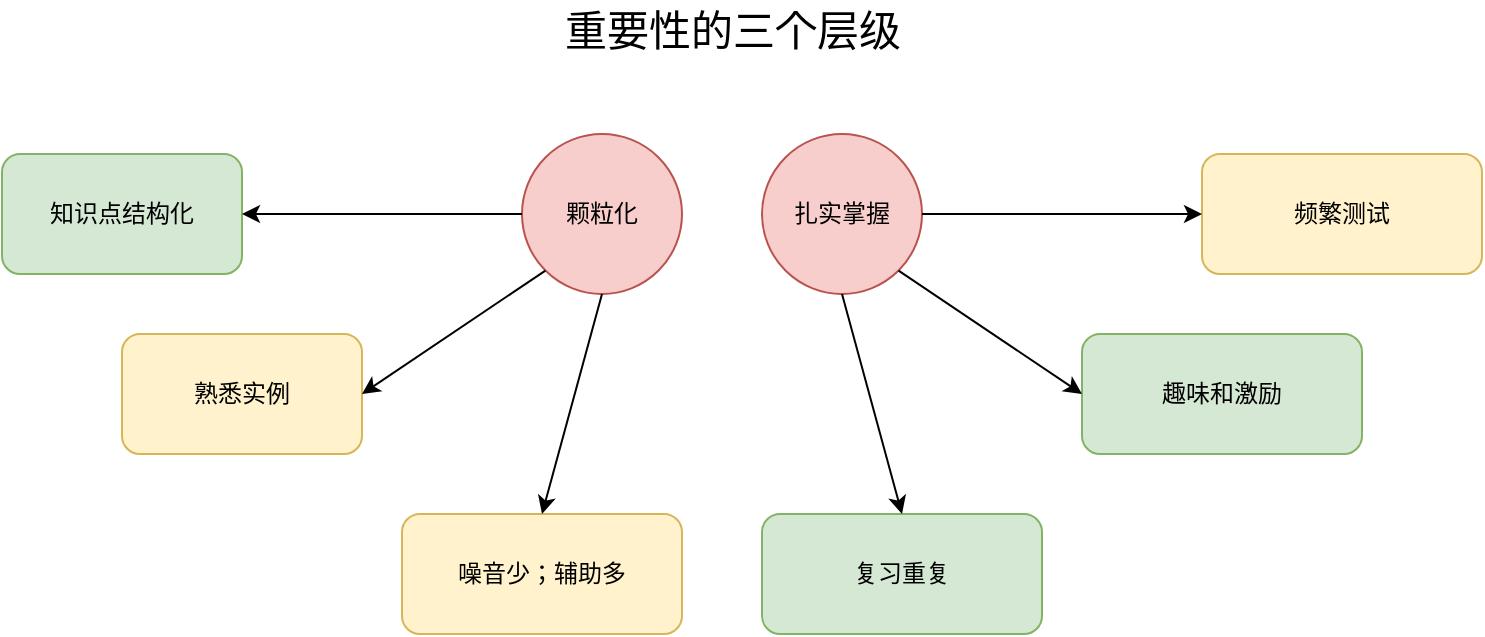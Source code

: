 <mxfile version="15.7.3" type="device"><diagram id="iupBz-IL3CeQ15FwHXGN" name="Page-1"><mxGraphModel dx="1426" dy="733" grid="1" gridSize="10" guides="1" tooltips="1" connect="1" arrows="1" fold="1" page="1" pageScale="1" pageWidth="1169" pageHeight="827" math="0" shadow="0"><root><mxCell id="0"/><mxCell id="1" parent="0"/><mxCell id="rVI84topntu5IT4SIR-t-4" value="颗粒化" style="ellipse;whiteSpace=wrap;html=1;aspect=fixed;fillColor=#f8cecc;strokeColor=#b85450;" vertex="1" parent="1"><mxGeometry x="479" y="321" width="80" height="80" as="geometry"/></mxCell><mxCell id="rVI84topntu5IT4SIR-t-5" value="扎实掌握" style="ellipse;whiteSpace=wrap;html=1;aspect=fixed;fillColor=#f8cecc;strokeColor=#b85450;" vertex="1" parent="1"><mxGeometry x="599" y="321" width="80" height="80" as="geometry"/></mxCell><mxCell id="rVI84topntu5IT4SIR-t-6" value="知识点结构化" style="rounded=1;whiteSpace=wrap;html=1;fillColor=#d5e8d4;strokeColor=#82b366;" vertex="1" parent="1"><mxGeometry x="219" y="331" width="120" height="60" as="geometry"/></mxCell><mxCell id="rVI84topntu5IT4SIR-t-7" value="" style="endArrow=classic;html=1;rounded=0;entryX=1;entryY=0.5;entryDx=0;entryDy=0;exitX=0;exitY=0.5;exitDx=0;exitDy=0;" edge="1" parent="1" source="rVI84topntu5IT4SIR-t-4" target="rVI84topntu5IT4SIR-t-6"><mxGeometry width="50" height="50" relative="1" as="geometry"><mxPoint x="499" y="391" as="sourcePoint"/><mxPoint x="549" y="341" as="targetPoint"/></mxGeometry></mxCell><mxCell id="rVI84topntu5IT4SIR-t-8" value="熟悉实例" style="rounded=1;whiteSpace=wrap;html=1;fillColor=#fff2cc;strokeColor=#d6b656;" vertex="1" parent="1"><mxGeometry x="279" y="421" width="120" height="60" as="geometry"/></mxCell><mxCell id="rVI84topntu5IT4SIR-t-9" value="" style="endArrow=classic;html=1;rounded=0;entryX=1;entryY=0.5;entryDx=0;entryDy=0;exitX=0;exitY=1;exitDx=0;exitDy=0;" edge="1" parent="1" source="rVI84topntu5IT4SIR-t-4" target="rVI84topntu5IT4SIR-t-8"><mxGeometry width="50" height="50" relative="1" as="geometry"><mxPoint x="499" y="391" as="sourcePoint"/><mxPoint x="549" y="341" as="targetPoint"/></mxGeometry></mxCell><mxCell id="rVI84topntu5IT4SIR-t-10" value="噪音少；辅助多" style="rounded=1;whiteSpace=wrap;html=1;fillColor=#fff2cc;strokeColor=#d6b656;" vertex="1" parent="1"><mxGeometry x="419" y="511" width="140" height="60" as="geometry"/></mxCell><mxCell id="rVI84topntu5IT4SIR-t-11" value="" style="endArrow=classic;html=1;rounded=0;entryX=0.5;entryY=0;entryDx=0;entryDy=0;exitX=0.5;exitY=1;exitDx=0;exitDy=0;" edge="1" parent="1" source="rVI84topntu5IT4SIR-t-4" target="rVI84topntu5IT4SIR-t-10"><mxGeometry width="50" height="50" relative="1" as="geometry"><mxPoint x="500.716" y="399.284" as="sourcePoint"/><mxPoint x="409" y="451" as="targetPoint"/></mxGeometry></mxCell><mxCell id="rVI84topntu5IT4SIR-t-12" value="频繁测试" style="rounded=1;whiteSpace=wrap;html=1;fillColor=#fff2cc;strokeColor=#d6b656;" vertex="1" parent="1"><mxGeometry x="819" y="331" width="140" height="60" as="geometry"/></mxCell><mxCell id="rVI84topntu5IT4SIR-t-13" value="" style="endArrow=classic;html=1;rounded=0;entryX=0;entryY=0.5;entryDx=0;entryDy=0;exitX=1;exitY=0.5;exitDx=0;exitDy=0;" edge="1" parent="1" source="rVI84topntu5IT4SIR-t-5" target="rVI84topntu5IT4SIR-t-12"><mxGeometry width="50" height="50" relative="1" as="geometry"><mxPoint x="529" y="411" as="sourcePoint"/><mxPoint x="499" y="531" as="targetPoint"/></mxGeometry></mxCell><mxCell id="rVI84topntu5IT4SIR-t-14" value="复习重复" style="rounded=1;whiteSpace=wrap;html=1;fillColor=#d5e8d4;strokeColor=#82b366;" vertex="1" parent="1"><mxGeometry x="599" y="511" width="140" height="60" as="geometry"/></mxCell><mxCell id="rVI84topntu5IT4SIR-t-15" value="" style="endArrow=classic;html=1;rounded=0;entryX=0.5;entryY=0;entryDx=0;entryDy=0;exitX=0.5;exitY=1;exitDx=0;exitDy=0;" edge="1" parent="1" source="rVI84topntu5IT4SIR-t-5" target="rVI84topntu5IT4SIR-t-14"><mxGeometry width="50" height="50" relative="1" as="geometry"><mxPoint x="529" y="411" as="sourcePoint"/><mxPoint x="499" y="531" as="targetPoint"/></mxGeometry></mxCell><mxCell id="rVI84topntu5IT4SIR-t-16" value="趣味和激励" style="rounded=1;whiteSpace=wrap;html=1;fillColor=#d5e8d4;strokeColor=#82b366;" vertex="1" parent="1"><mxGeometry x="759" y="421" width="140" height="60" as="geometry"/></mxCell><mxCell id="rVI84topntu5IT4SIR-t-17" value="" style="endArrow=classic;html=1;rounded=0;entryX=0;entryY=0.5;entryDx=0;entryDy=0;exitX=1;exitY=1;exitDx=0;exitDy=0;" edge="1" parent="1" source="rVI84topntu5IT4SIR-t-5" target="rVI84topntu5IT4SIR-t-16"><mxGeometry width="50" height="50" relative="1" as="geometry"><mxPoint x="500.716" y="399.284" as="sourcePoint"/><mxPoint x="409" y="471" as="targetPoint"/></mxGeometry></mxCell><mxCell id="rVI84topntu5IT4SIR-t-18" value="重要性的三个层级" style="text;html=1;strokeColor=none;fillColor=none;align=center;verticalAlign=middle;whiteSpace=wrap;rounded=0;fontSize=21;" vertex="1" parent="1"><mxGeometry x="473" y="254" width="223" height="30" as="geometry"/></mxCell></root></mxGraphModel></diagram></mxfile>